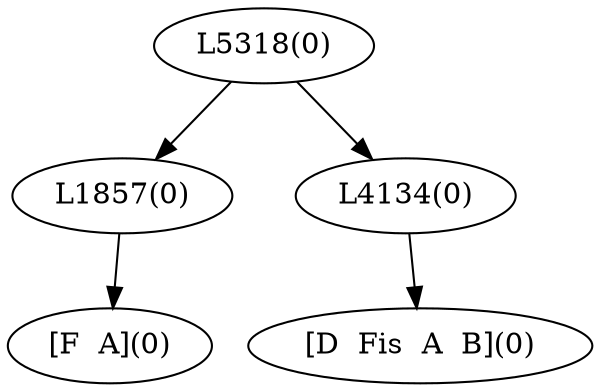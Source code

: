 digraph sample{
"L1857(0)"->"[F  A](0)"
"L4134(0)"->"[D  Fis  A  B](0)"
"L5318(0)"->"L1857(0)"
"L5318(0)"->"L4134(0)"
{rank = min; "L5318(0)"}
{rank = same; "L1857(0)"; "L4134(0)";}
{rank = max; "[D  Fis  A  B](0)"; "[F  A](0)";}
}